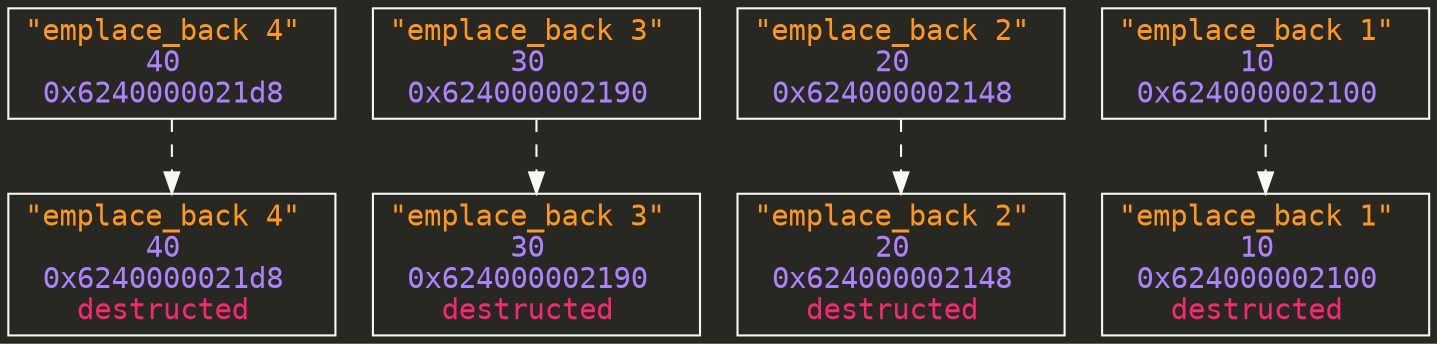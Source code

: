 digraph G {
	graph [ fontname=monospace, rankdir="TB", bgcolor="#272822" fontcolor="#f8f8f2" ]
	node [ fontname=monospace, color="#f8f8f2" fontcolor="#f8f8f2" ]
	edge [ fontname=monospace, color="#f8f8f2" fontcolor="#f8f8f2" ]
	var0[label=<<font color="#fd971f">"emplace_back 4" </font><br/><font color="#ae81ff">40 </font><br/><font color="#ae81ff">0x6240000021d8 </font><br/>>, shape=rectangle]
	var1[label=<<font color="#fd971f">"emplace_back 4" </font><br/><font color="#ae81ff">40 </font><br/><font color="#ae81ff">0x6240000021d8 </font><br/><font color="#f92672">destructed </font><br/>>, shape=rectangle]
	var0 -> var1[style=dashed]
	var2[label=<<font color="#fd971f">"emplace_back 3" </font><br/><font color="#ae81ff">30 </font><br/><font color="#ae81ff">0x624000002190 </font><br/>>, shape=rectangle]
	var3[label=<<font color="#fd971f">"emplace_back 3" </font><br/><font color="#ae81ff">30 </font><br/><font color="#ae81ff">0x624000002190 </font><br/><font color="#f92672">destructed </font><br/>>, shape=rectangle]
	var2 -> var3[style=dashed]
	var4[label=<<font color="#fd971f">"emplace_back 2" </font><br/><font color="#ae81ff">20 </font><br/><font color="#ae81ff">0x624000002148 </font><br/>>, shape=rectangle]
	var5[label=<<font color="#fd971f">"emplace_back 2" </font><br/><font color="#ae81ff">20 </font><br/><font color="#ae81ff">0x624000002148 </font><br/><font color="#f92672">destructed </font><br/>>, shape=rectangle]
	var4 -> var5[style=dashed]
	var6[label=<<font color="#fd971f">"emplace_back 1" </font><br/><font color="#ae81ff">10 </font><br/><font color="#ae81ff">0x624000002100 </font><br/>>, shape=rectangle]
	var7[label=<<font color="#fd971f">"emplace_back 1" </font><br/><font color="#ae81ff">10 </font><br/><font color="#ae81ff">0x624000002100 </font><br/><font color="#f92672">destructed </font><br/>>, shape=rectangle]
	var6 -> var7[style=dashed]
}
